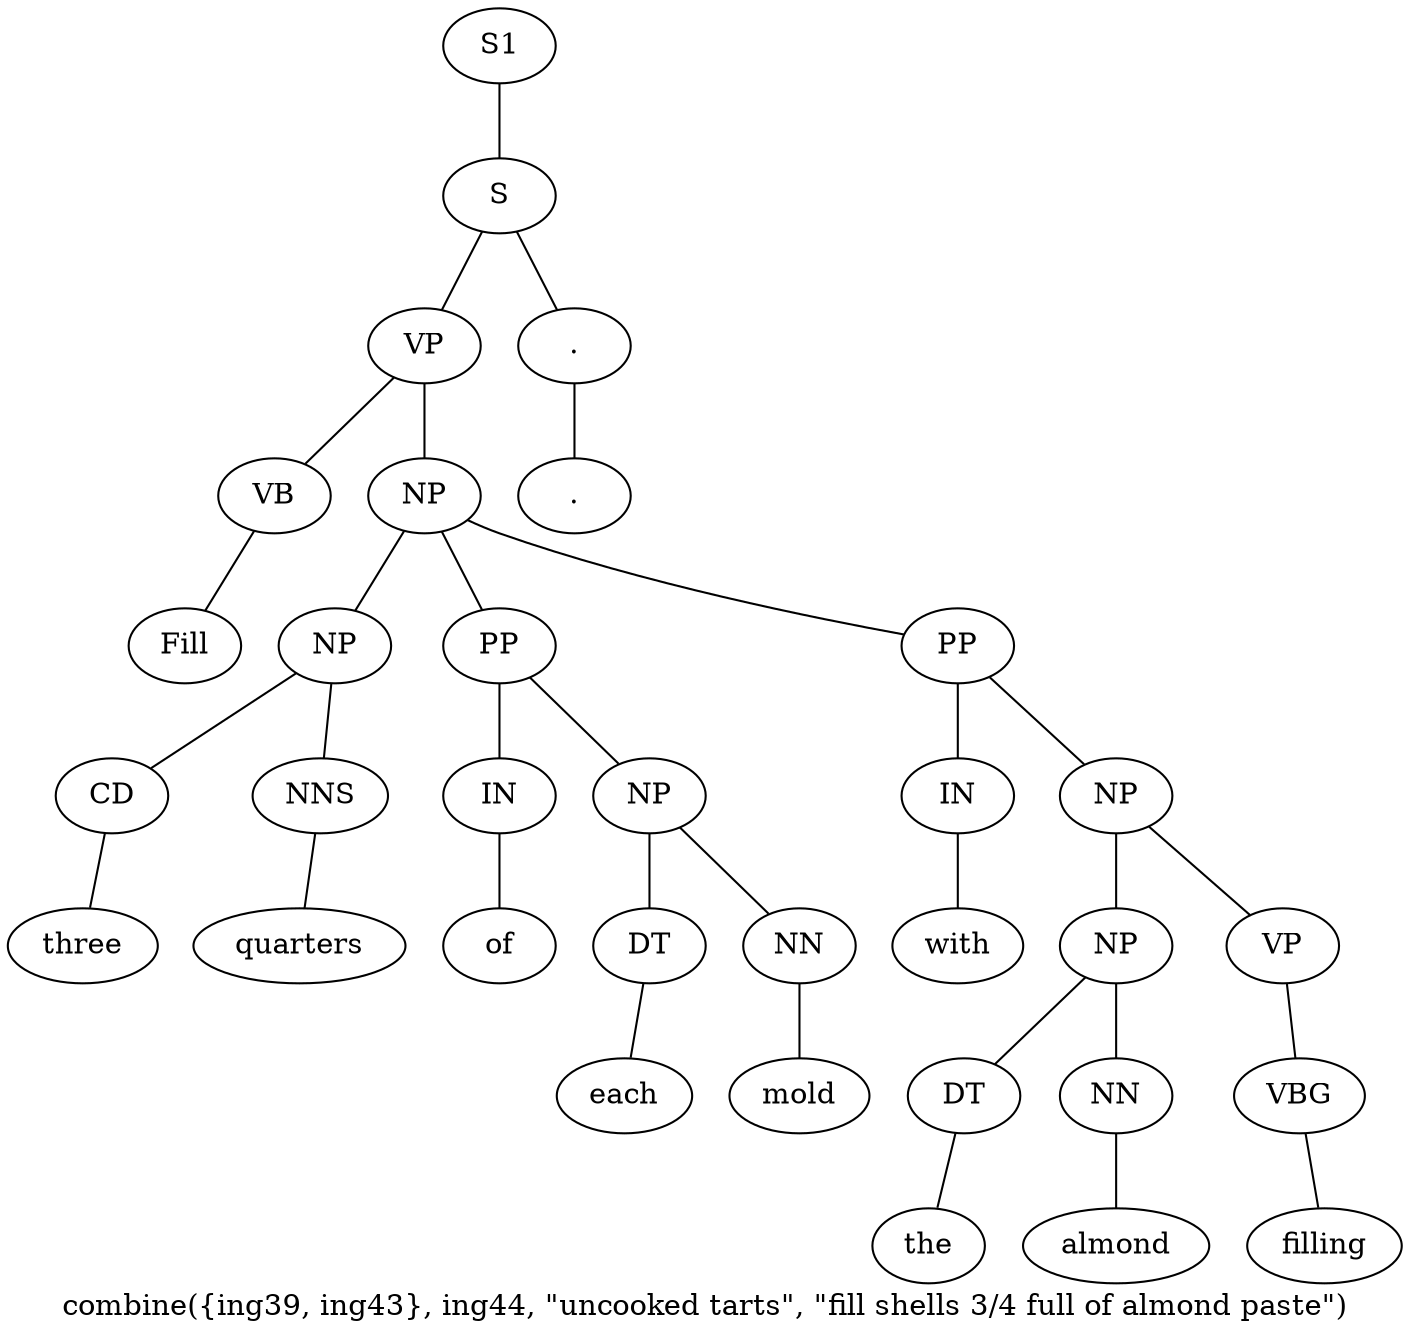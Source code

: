 graph SyntaxGraph {
	label = "combine({ing39, ing43}, ing44, \"uncooked tarts\", \"fill shells 3/4 full of almond paste\")";
	Node0 [label="S1"];
	Node1 [label="S"];
	Node2 [label="VP"];
	Node3 [label="VB"];
	Node4 [label="Fill"];
	Node5 [label="NP"];
	Node6 [label="NP"];
	Node7 [label="CD"];
	Node8 [label="three"];
	Node9 [label="NNS"];
	Node10 [label="quarters"];
	Node11 [label="PP"];
	Node12 [label="IN"];
	Node13 [label="of"];
	Node14 [label="NP"];
	Node15 [label="DT"];
	Node16 [label="each"];
	Node17 [label="NN"];
	Node18 [label="mold"];
	Node19 [label="PP"];
	Node20 [label="IN"];
	Node21 [label="with"];
	Node22 [label="NP"];
	Node23 [label="NP"];
	Node24 [label="DT"];
	Node25 [label="the"];
	Node26 [label="NN"];
	Node27 [label="almond"];
	Node28 [label="VP"];
	Node29 [label="VBG"];
	Node30 [label="filling"];
	Node31 [label="."];
	Node32 [label="."];

	Node0 -- Node1;
	Node1 -- Node2;
	Node1 -- Node31;
	Node2 -- Node3;
	Node2 -- Node5;
	Node3 -- Node4;
	Node5 -- Node6;
	Node5 -- Node11;
	Node5 -- Node19;
	Node6 -- Node7;
	Node6 -- Node9;
	Node7 -- Node8;
	Node9 -- Node10;
	Node11 -- Node12;
	Node11 -- Node14;
	Node12 -- Node13;
	Node14 -- Node15;
	Node14 -- Node17;
	Node15 -- Node16;
	Node17 -- Node18;
	Node19 -- Node20;
	Node19 -- Node22;
	Node20 -- Node21;
	Node22 -- Node23;
	Node22 -- Node28;
	Node23 -- Node24;
	Node23 -- Node26;
	Node24 -- Node25;
	Node26 -- Node27;
	Node28 -- Node29;
	Node29 -- Node30;
	Node31 -- Node32;
}